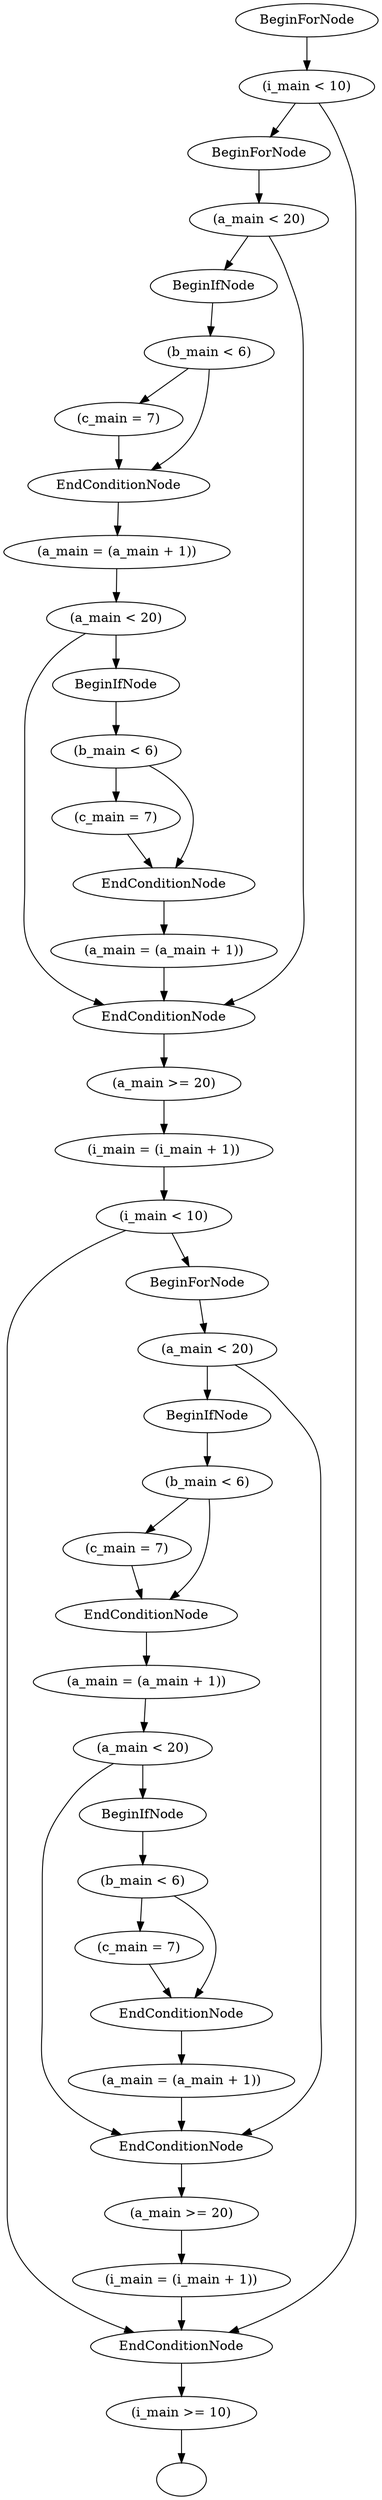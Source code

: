 digraph {
"1792320629" -> "(i_main < 10)508548659";
"1792320629" [ label="BeginForNode"];
"(i_main < 10)508548659" [ label="(i_main < 10)"];
"(i_main < 10)508548659" -> "1548049730";
"(i_main < 10)508548659" [ label="(i_main < 10)"];
"1548049730" [ label="BeginForNode"];
"(i_main < 10)508548659" -> "1086173293";
"(i_main < 10)508548659" [ label="(i_main < 10)"];
"1086173293" [ label="EndConditionNode"];
"1548049730" -> "(a_main < 20)260391683";
"1548049730" [ label="BeginForNode"];
"(a_main < 20)260391683" [ label="(a_main < 20)"];
"(a_main < 20)260391683" -> "1872487054";
"(a_main < 20)260391683" [ label="(a_main < 20)"];
"1872487054" [ label="BeginIfNode"];
"(a_main < 20)260391683" -> "432147826";
"(a_main < 20)260391683" [ label="(a_main < 20)"];
"432147826" [ label="EndConditionNode"];
"1872487054" -> "(b_main < 6)877787391";
"1872487054" [ label="BeginIfNode"];
"(b_main < 6)877787391" [ label="(b_main < 6)"];
"(b_main < 6)877787391" -> "(c_main = 7)559298332";
"(b_main < 6)877787391" [ label="(b_main < 6)"];
"(c_main = 7)559298332" [ label="(c_main = 7)"];
"(b_main < 6)877787391" -> "678823897";
"(b_main < 6)877787391" [ label="(b_main < 6)"];
"678823897" [ label="EndConditionNode"];
"(c_main = 7)559298332" -> "678823897";
"(c_main = 7)559298332" [ label="(c_main = 7)"];
"678823897" [ label="EndConditionNode"];
"678823897" -> "(a_main = (a_main + 1))324764712";
"678823897" [ label="EndConditionNode"];
"(a_main = (a_main + 1))324764712" [ label="(a_main = (a_main + 1))"];
"(a_main = (a_main + 1))324764712" -> "(a_main < 20)1261141566";
"(a_main = (a_main + 1))324764712" [ label="(a_main = (a_main + 1))"];
"(a_main < 20)1261141566" [ label="(a_main < 20)"];
"(a_main < 20)1261141566" -> "1532321424";
"(a_main < 20)1261141566" [ label="(a_main < 20)"];
"1532321424" [ label="BeginIfNode"];
"(a_main < 20)1261141566" -> "432147826";
"(a_main < 20)1261141566" [ label="(a_main < 20)"];
"432147826" [ label="EndConditionNode"];
"1532321424" -> "(b_main < 6)1124455148";
"1532321424" [ label="BeginIfNode"];
"(b_main < 6)1124455148" [ label="(b_main < 6)"];
"(b_main < 6)1124455148" -> "(c_main = 7)212886624";
"(b_main < 6)1124455148" [ label="(b_main < 6)"];
"(c_main = 7)212886624" [ label="(c_main = 7)"];
"(b_main < 6)1124455148" -> "486154566";
"(b_main < 6)1124455148" [ label="(b_main < 6)"];
"486154566" [ label="EndConditionNode"];
"(c_main = 7)212886624" -> "486154566";
"(c_main = 7)212886624" [ label="(c_main = 7)"];
"486154566" [ label="EndConditionNode"];
"486154566" -> "(a_main = (a_main + 1))1839881623";
"486154566" [ label="EndConditionNode"];
"(a_main = (a_main + 1))1839881623" [ label="(a_main = (a_main + 1))"];
"(a_main = (a_main + 1))1839881623" -> "432147826";
"(a_main = (a_main + 1))1839881623" [ label="(a_main = (a_main + 1))"];
"432147826" [ label="EndConditionNode"];
"432147826" -> "(a_main >= 20)5595260";
"432147826" [ label="EndConditionNode"];
"(a_main >= 20)5595260" [ label="(a_main >= 20)"];
"(a_main >= 20)5595260" -> "(i_main = (i_main + 1))264865650";
"(a_main >= 20)5595260" [ label="(a_main >= 20)"];
"(i_main = (i_main + 1))264865650" [ label="(i_main = (i_main + 1))"];
"(i_main = (i_main + 1))264865650" -> "(i_main < 10)1123317724";
"(i_main = (i_main + 1))264865650" [ label="(i_main = (i_main + 1))"];
"(i_main < 10)1123317724" [ label="(i_main < 10)"];
"(i_main < 10)1123317724" -> "2098060528";
"(i_main < 10)1123317724" [ label="(i_main < 10)"];
"2098060528" [ label="BeginForNode"];
"(i_main < 10)1123317724" -> "1086173293";
"(i_main < 10)1123317724" [ label="(i_main < 10)"];
"1086173293" [ label="EndConditionNode"];
"2098060528" -> "(a_main < 20)1450186157";
"2098060528" [ label="BeginForNode"];
"(a_main < 20)1450186157" [ label="(a_main < 20)"];
"(a_main < 20)1450186157" -> "356641286";
"(a_main < 20)1450186157" [ label="(a_main < 20)"];
"356641286" [ label="BeginIfNode"];
"(a_main < 20)1450186157" -> "1961506277";
"(a_main < 20)1450186157" [ label="(a_main < 20)"];
"1961506277" [ label="EndConditionNode"];
"356641286" -> "(b_main < 6)1737727444";
"356641286" [ label="BeginIfNode"];
"(b_main < 6)1737727444" [ label="(b_main < 6)"];
"(b_main < 6)1737727444" -> "(c_main = 7)823669238";
"(b_main < 6)1737727444" [ label="(b_main < 6)"];
"(c_main = 7)823669238" [ label="(c_main = 7)"];
"(b_main < 6)1737727444" -> "722729993";
"(b_main < 6)1737727444" [ label="(b_main < 6)"];
"722729993" [ label="EndConditionNode"];
"(c_main = 7)823669238" -> "722729993";
"(c_main = 7)823669238" [ label="(c_main = 7)"];
"722729993" [ label="EndConditionNode"];
"722729993" -> "(a_main = (a_main + 1))250847635";
"722729993" [ label="EndConditionNode"];
"(a_main = (a_main + 1))250847635" [ label="(a_main = (a_main + 1))"];
"(a_main = (a_main + 1))250847635" -> "(a_main < 20)1970663588";
"(a_main = (a_main + 1))250847635" [ label="(a_main = (a_main + 1))"];
"(a_main < 20)1970663588" [ label="(a_main < 20)"];
"(a_main < 20)1970663588" -> "85125245";
"(a_main < 20)1970663588" [ label="(a_main < 20)"];
"85125245" [ label="BeginIfNode"];
"(a_main < 20)1970663588" -> "1961506277";
"(a_main < 20)1970663588" [ label="(a_main < 20)"];
"1961506277" [ label="EndConditionNode"];
"85125245" -> "(b_main < 6)827703138";
"85125245" [ label="BeginIfNode"];
"(b_main < 6)827703138" [ label="(b_main < 6)"];
"(b_main < 6)827703138" -> "(c_main = 7)582582242";
"(b_main < 6)827703138" [ label="(b_main < 6)"];
"(c_main = 7)582582242" [ label="(c_main = 7)"];
"(b_main < 6)827703138" -> "2022923201";
"(b_main < 6)827703138" [ label="(b_main < 6)"];
"2022923201" [ label="EndConditionNode"];
"(c_main = 7)582582242" -> "2022923201";
"(c_main = 7)582582242" [ label="(c_main = 7)"];
"2022923201" [ label="EndConditionNode"];
"2022923201" -> "(a_main = (a_main + 1))1792021934";
"2022923201" [ label="EndConditionNode"];
"(a_main = (a_main + 1))1792021934" [ label="(a_main = (a_main + 1))"];
"(a_main = (a_main + 1))1792021934" -> "1961506277";
"(a_main = (a_main + 1))1792021934" [ label="(a_main = (a_main + 1))"];
"1961506277" [ label="EndConditionNode"];
"1961506277" -> "(a_main >= 20)1994524985";
"1961506277" [ label="EndConditionNode"];
"(a_main >= 20)1994524985" [ label="(a_main >= 20)"];
"(a_main >= 20)1994524985" -> "(i_main = (i_main + 1))525151848";
"(a_main >= 20)1994524985" [ label="(a_main >= 20)"];
"(i_main = (i_main + 1))525151848" [ label="(i_main = (i_main + 1))"];
"(i_main = (i_main + 1))525151848" -> "1086173293";
"(i_main = (i_main + 1))525151848" [ label="(i_main = (i_main + 1))"];
"1086173293" [ label="EndConditionNode"];
"1086173293" -> "(i_main >= 10)2103583507";
"1086173293" [ label="EndConditionNode"];
"(i_main >= 10)2103583507" [ label="(i_main >= 10)"];
"(i_main >= 10)2103583507" -> "393553012";
"(i_main >= 10)2103583507" [ label="(i_main >= 10)"];
"393553012" [ label=""];
}